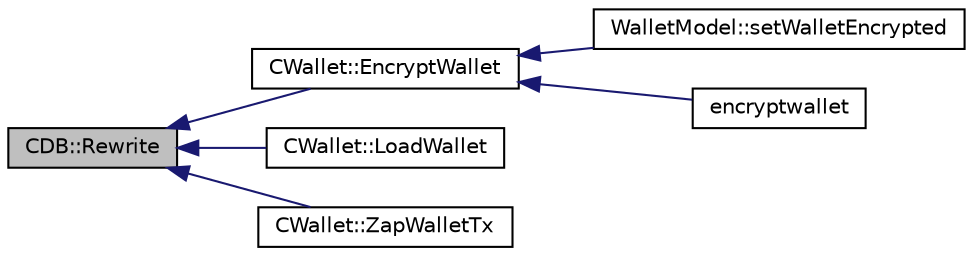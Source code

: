 digraph "CDB::Rewrite"
{
  edge [fontname="Helvetica",fontsize="10",labelfontname="Helvetica",labelfontsize="10"];
  node [fontname="Helvetica",fontsize="10",shape=record];
  rankdir="LR";
  Node44 [label="CDB::Rewrite",height=0.2,width=0.4,color="black", fillcolor="grey75", style="filled", fontcolor="black"];
  Node44 -> Node45 [dir="back",color="midnightblue",fontsize="10",style="solid",fontname="Helvetica"];
  Node45 [label="CWallet::EncryptWallet",height=0.2,width=0.4,color="black", fillcolor="white", style="filled",URL="$class_c_wallet.html#ab34fe5bf771619dcbe22a65f013e5469"];
  Node45 -> Node46 [dir="back",color="midnightblue",fontsize="10",style="solid",fontname="Helvetica"];
  Node46 [label="WalletModel::setWalletEncrypted",height=0.2,width=0.4,color="black", fillcolor="white", style="filled",URL="$class_wallet_model.html#a444340830badcd48e3a4dd6b03d9c4d7"];
  Node45 -> Node47 [dir="back",color="midnightblue",fontsize="10",style="solid",fontname="Helvetica"];
  Node47 [label="encryptwallet",height=0.2,width=0.4,color="black", fillcolor="white", style="filled",URL="$rpcwallet_8cpp.html#a5fb49bac2748015a256c63e9f8ccc539"];
  Node44 -> Node48 [dir="back",color="midnightblue",fontsize="10",style="solid",fontname="Helvetica"];
  Node48 [label="CWallet::LoadWallet",height=0.2,width=0.4,color="black", fillcolor="white", style="filled",URL="$class_c_wallet.html#a5d7b244b8ed0cbe24233ee0b6ca3cae0"];
  Node44 -> Node49 [dir="back",color="midnightblue",fontsize="10",style="solid",fontname="Helvetica"];
  Node49 [label="CWallet::ZapWalletTx",height=0.2,width=0.4,color="black", fillcolor="white", style="filled",URL="$class_c_wallet.html#a990b51be353f28ed9f0e3b8d192b874f"];
}
